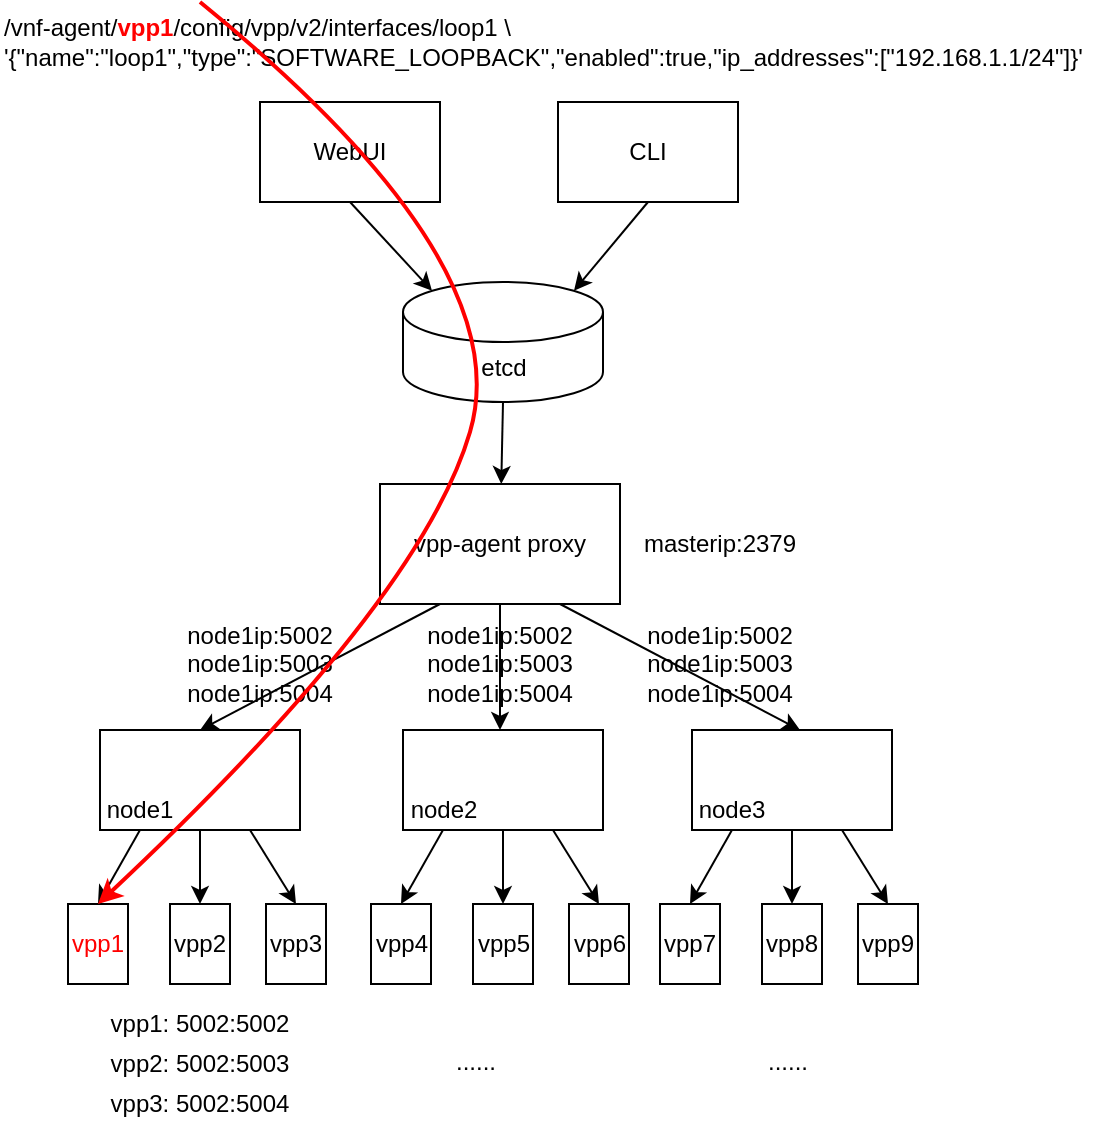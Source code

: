 <mxfile version="13.10.4" type="github">
  <diagram id="oP8JLZlku0rKLcxGhh1m" name="Page-1">
    <mxGraphModel dx="1422" dy="762" grid="1" gridSize="10" guides="1" tooltips="1" connect="1" arrows="1" fold="1" page="1" pageScale="1" pageWidth="827" pageHeight="1169" math="0" shadow="0">
      <root>
        <mxCell id="0" />
        <mxCell id="1" parent="0" />
        <mxCell id="CmbxM8cclJhc92rk9ol_-4" style="rounded=0;orthogonalLoop=1;jettySize=auto;html=1;exitX=0.5;exitY=1;exitDx=0;exitDy=0;entryX=0.145;entryY=0;entryDx=0;entryDy=4.35;entryPerimeter=0;" edge="1" parent="1" source="ycrEhYVsE76QyJ7blhV_-65" target="CmbxM8cclJhc92rk9ol_-1">
          <mxGeometry relative="1" as="geometry" />
        </mxCell>
        <mxCell id="ycrEhYVsE76QyJ7blhV_-65" value="WebUI" style="rounded=0;whiteSpace=wrap;html=1;" parent="1" vertex="1">
          <mxGeometry x="220" y="60" width="90" height="50" as="geometry" />
        </mxCell>
        <mxCell id="CmbxM8cclJhc92rk9ol_-5" style="edgeStyle=none;rounded=0;orthogonalLoop=1;jettySize=auto;html=1;exitX=0.5;exitY=1;exitDx=0;exitDy=0;entryX=0.855;entryY=0;entryDx=0;entryDy=4.35;entryPerimeter=0;" edge="1" parent="1" source="ycrEhYVsE76QyJ7blhV_-66" target="CmbxM8cclJhc92rk9ol_-1">
          <mxGeometry relative="1" as="geometry">
            <mxPoint x="340" y="150" as="targetPoint" />
          </mxGeometry>
        </mxCell>
        <mxCell id="ycrEhYVsE76QyJ7blhV_-66" value="CLI" style="rounded=0;whiteSpace=wrap;html=1;" parent="1" vertex="1">
          <mxGeometry x="369" y="60" width="90" height="50" as="geometry" />
        </mxCell>
        <mxCell id="ycrEhYVsE76QyJ7blhV_-76" style="rounded=0;orthogonalLoop=1;jettySize=auto;html=1;exitX=0.25;exitY=1;exitDx=0;exitDy=0;entryX=0.5;entryY=0;entryDx=0;entryDy=0;" parent="1" source="ycrEhYVsE76QyJ7blhV_-67" target="ycrEhYVsE76QyJ7blhV_-70" edge="1">
          <mxGeometry relative="1" as="geometry" />
        </mxCell>
        <mxCell id="ycrEhYVsE76QyJ7blhV_-77" style="edgeStyle=none;rounded=0;orthogonalLoop=1;jettySize=auto;html=1;exitX=0.5;exitY=1;exitDx=0;exitDy=0;entryX=0.5;entryY=0;entryDx=0;entryDy=0;" parent="1" source="ycrEhYVsE76QyJ7blhV_-67" edge="1">
          <mxGeometry relative="1" as="geometry">
            <mxPoint x="340" y="374" as="targetPoint" />
          </mxGeometry>
        </mxCell>
        <mxCell id="ycrEhYVsE76QyJ7blhV_-78" style="edgeStyle=none;rounded=0;orthogonalLoop=1;jettySize=auto;html=1;exitX=0.75;exitY=1;exitDx=0;exitDy=0;entryX=0.5;entryY=0;entryDx=0;entryDy=0;" parent="1" source="ycrEhYVsE76QyJ7blhV_-67" edge="1">
          <mxGeometry relative="1" as="geometry">
            <mxPoint x="490" y="374" as="targetPoint" />
          </mxGeometry>
        </mxCell>
        <mxCell id="ycrEhYVsE76QyJ7blhV_-67" value="vpp-agent proxy" style="rounded=0;whiteSpace=wrap;html=1;" parent="1" vertex="1">
          <mxGeometry x="280" y="251" width="120" height="60" as="geometry" />
        </mxCell>
        <mxCell id="ycrEhYVsE76QyJ7blhV_-69" value="masterip:2379" style="text;html=1;strokeColor=none;fillColor=none;align=center;verticalAlign=middle;whiteSpace=wrap;rounded=0;" parent="1" vertex="1">
          <mxGeometry x="430" y="271" width="40" height="20" as="geometry" />
        </mxCell>
        <mxCell id="ycrEhYVsE76QyJ7blhV_-92" style="edgeStyle=none;rounded=0;orthogonalLoop=1;jettySize=auto;html=1;exitX=0.5;exitY=1;exitDx=0;exitDy=0;entryX=0.5;entryY=0;entryDx=0;entryDy=0;" parent="1" source="ycrEhYVsE76QyJ7blhV_-70" target="ycrEhYVsE76QyJ7blhV_-89" edge="1">
          <mxGeometry relative="1" as="geometry" />
        </mxCell>
        <mxCell id="ycrEhYVsE76QyJ7blhV_-93" style="edgeStyle=none;rounded=0;orthogonalLoop=1;jettySize=auto;html=1;exitX=0.75;exitY=1;exitDx=0;exitDy=0;entryX=0.5;entryY=0;entryDx=0;entryDy=0;" parent="1" source="ycrEhYVsE76QyJ7blhV_-70" target="ycrEhYVsE76QyJ7blhV_-90" edge="1">
          <mxGeometry relative="1" as="geometry" />
        </mxCell>
        <mxCell id="ycrEhYVsE76QyJ7blhV_-70" value="" style="rounded=0;whiteSpace=wrap;html=1;" parent="1" vertex="1">
          <mxGeometry x="140" y="374" width="100" height="50" as="geometry" />
        </mxCell>
        <mxCell id="ycrEhYVsE76QyJ7blhV_-91" style="edgeStyle=none;rounded=0;orthogonalLoop=1;jettySize=auto;html=1;exitX=0.5;exitY=1;exitDx=0;exitDy=0;entryX=0.5;entryY=0;entryDx=0;entryDy=0;" parent="1" source="ycrEhYVsE76QyJ7blhV_-71" target="ycrEhYVsE76QyJ7blhV_-84" edge="1">
          <mxGeometry relative="1" as="geometry" />
        </mxCell>
        <mxCell id="ycrEhYVsE76QyJ7blhV_-71" value="node1" style="text;html=1;strokeColor=none;fillColor=none;align=center;verticalAlign=middle;whiteSpace=wrap;rounded=0;" parent="1" vertex="1">
          <mxGeometry x="140" y="404" width="40" height="20" as="geometry" />
        </mxCell>
        <mxCell id="ycrEhYVsE76QyJ7blhV_-81" value="node1ip:5002&lt;br&gt;node1ip:5003&lt;br&gt;node1ip:5004" style="text;html=1;strokeColor=none;fillColor=none;align=center;verticalAlign=middle;whiteSpace=wrap;rounded=0;" parent="1" vertex="1">
          <mxGeometry x="200" y="331" width="40" height="20" as="geometry" />
        </mxCell>
        <mxCell id="ycrEhYVsE76QyJ7blhV_-82" value="node1ip:5002&lt;br&gt;node1ip:5003&lt;br&gt;node1ip:5004" style="text;html=1;strokeColor=none;fillColor=none;align=center;verticalAlign=middle;whiteSpace=wrap;rounded=0;" parent="1" vertex="1">
          <mxGeometry x="320" y="331" width="40" height="20" as="geometry" />
        </mxCell>
        <mxCell id="ycrEhYVsE76QyJ7blhV_-83" value="node1ip:5002&lt;br&gt;node1ip:5003&lt;br&gt;node1ip:5004" style="text;html=1;strokeColor=none;fillColor=none;align=center;verticalAlign=middle;whiteSpace=wrap;rounded=0;" parent="1" vertex="1">
          <mxGeometry x="430" y="331" width="40" height="20" as="geometry" />
        </mxCell>
        <mxCell id="ycrEhYVsE76QyJ7blhV_-84" value="&lt;font color=&quot;#ff0000&quot;&gt;vpp1&lt;/font&gt;" style="rounded=0;whiteSpace=wrap;html=1;" parent="1" vertex="1">
          <mxGeometry x="124" y="461" width="30" height="40" as="geometry" />
        </mxCell>
        <mxCell id="ycrEhYVsE76QyJ7blhV_-89" value="vpp2" style="rounded=0;whiteSpace=wrap;html=1;" parent="1" vertex="1">
          <mxGeometry x="175" y="461" width="30" height="40" as="geometry" />
        </mxCell>
        <mxCell id="ycrEhYVsE76QyJ7blhV_-90" value="&lt;span&gt;vpp3&lt;/span&gt;" style="rounded=0;whiteSpace=wrap;html=1;" parent="1" vertex="1">
          <mxGeometry x="223" y="461" width="30" height="40" as="geometry" />
        </mxCell>
        <mxCell id="ycrEhYVsE76QyJ7blhV_-94" style="edgeStyle=none;rounded=0;orthogonalLoop=1;jettySize=auto;html=1;exitX=0.5;exitY=1;exitDx=0;exitDy=0;entryX=0.5;entryY=0;entryDx=0;entryDy=0;" parent="1" source="ycrEhYVsE76QyJ7blhV_-96" target="ycrEhYVsE76QyJ7blhV_-100" edge="1">
          <mxGeometry relative="1" as="geometry" />
        </mxCell>
        <mxCell id="ycrEhYVsE76QyJ7blhV_-95" style="edgeStyle=none;rounded=0;orthogonalLoop=1;jettySize=auto;html=1;exitX=0.75;exitY=1;exitDx=0;exitDy=0;entryX=0.5;entryY=0;entryDx=0;entryDy=0;" parent="1" source="ycrEhYVsE76QyJ7blhV_-96" target="ycrEhYVsE76QyJ7blhV_-101" edge="1">
          <mxGeometry relative="1" as="geometry" />
        </mxCell>
        <mxCell id="ycrEhYVsE76QyJ7blhV_-96" value="" style="rounded=0;whiteSpace=wrap;html=1;" parent="1" vertex="1">
          <mxGeometry x="291.5" y="374" width="100" height="50" as="geometry" />
        </mxCell>
        <mxCell id="ycrEhYVsE76QyJ7blhV_-97" style="edgeStyle=none;rounded=0;orthogonalLoop=1;jettySize=auto;html=1;exitX=0.5;exitY=1;exitDx=0;exitDy=0;entryX=0.5;entryY=0;entryDx=0;entryDy=0;" parent="1" source="ycrEhYVsE76QyJ7blhV_-98" target="ycrEhYVsE76QyJ7blhV_-99" edge="1">
          <mxGeometry relative="1" as="geometry" />
        </mxCell>
        <mxCell id="ycrEhYVsE76QyJ7blhV_-98" value="node2" style="text;html=1;strokeColor=none;fillColor=none;align=center;verticalAlign=middle;whiteSpace=wrap;rounded=0;" parent="1" vertex="1">
          <mxGeometry x="291.5" y="404" width="40" height="20" as="geometry" />
        </mxCell>
        <mxCell id="ycrEhYVsE76QyJ7blhV_-99" value="&lt;span&gt;vpp4&lt;/span&gt;" style="rounded=0;whiteSpace=wrap;html=1;" parent="1" vertex="1">
          <mxGeometry x="275.5" y="461" width="30" height="40" as="geometry" />
        </mxCell>
        <mxCell id="ycrEhYVsE76QyJ7blhV_-100" value="&lt;span&gt;vpp5&lt;/span&gt;" style="rounded=0;whiteSpace=wrap;html=1;" parent="1" vertex="1">
          <mxGeometry x="326.5" y="461" width="30" height="40" as="geometry" />
        </mxCell>
        <mxCell id="ycrEhYVsE76QyJ7blhV_-101" value="&lt;span&gt;vpp6&lt;/span&gt;" style="rounded=0;whiteSpace=wrap;html=1;" parent="1" vertex="1">
          <mxGeometry x="374.5" y="461" width="30" height="40" as="geometry" />
        </mxCell>
        <mxCell id="ycrEhYVsE76QyJ7blhV_-102" style="edgeStyle=none;rounded=0;orthogonalLoop=1;jettySize=auto;html=1;exitX=0.5;exitY=1;exitDx=0;exitDy=0;entryX=0.5;entryY=0;entryDx=0;entryDy=0;" parent="1" source="ycrEhYVsE76QyJ7blhV_-104" target="ycrEhYVsE76QyJ7blhV_-108" edge="1">
          <mxGeometry relative="1" as="geometry" />
        </mxCell>
        <mxCell id="ycrEhYVsE76QyJ7blhV_-103" style="edgeStyle=none;rounded=0;orthogonalLoop=1;jettySize=auto;html=1;exitX=0.75;exitY=1;exitDx=0;exitDy=0;entryX=0.5;entryY=0;entryDx=0;entryDy=0;" parent="1" source="ycrEhYVsE76QyJ7blhV_-104" target="ycrEhYVsE76QyJ7blhV_-109" edge="1">
          <mxGeometry relative="1" as="geometry" />
        </mxCell>
        <mxCell id="ycrEhYVsE76QyJ7blhV_-104" value="" style="rounded=0;whiteSpace=wrap;html=1;" parent="1" vertex="1">
          <mxGeometry x="436" y="374" width="100" height="50" as="geometry" />
        </mxCell>
        <mxCell id="ycrEhYVsE76QyJ7blhV_-105" style="edgeStyle=none;rounded=0;orthogonalLoop=1;jettySize=auto;html=1;exitX=0.5;exitY=1;exitDx=0;exitDy=0;entryX=0.5;entryY=0;entryDx=0;entryDy=0;" parent="1" source="ycrEhYVsE76QyJ7blhV_-106" target="ycrEhYVsE76QyJ7blhV_-107" edge="1">
          <mxGeometry relative="1" as="geometry" />
        </mxCell>
        <mxCell id="ycrEhYVsE76QyJ7blhV_-106" value="node3" style="text;html=1;strokeColor=none;fillColor=none;align=center;verticalAlign=middle;whiteSpace=wrap;rounded=0;" parent="1" vertex="1">
          <mxGeometry x="436" y="404" width="40" height="20" as="geometry" />
        </mxCell>
        <mxCell id="ycrEhYVsE76QyJ7blhV_-107" value="&lt;span&gt;vpp7&lt;/span&gt;" style="rounded=0;whiteSpace=wrap;html=1;" parent="1" vertex="1">
          <mxGeometry x="420" y="461" width="30" height="40" as="geometry" />
        </mxCell>
        <mxCell id="ycrEhYVsE76QyJ7blhV_-108" value="&lt;span&gt;vpp8&lt;/span&gt;" style="rounded=0;whiteSpace=wrap;html=1;" parent="1" vertex="1">
          <mxGeometry x="471" y="461" width="30" height="40" as="geometry" />
        </mxCell>
        <mxCell id="ycrEhYVsE76QyJ7blhV_-109" value="&lt;span&gt;vpp9&lt;/span&gt;" style="rounded=0;whiteSpace=wrap;html=1;" parent="1" vertex="1">
          <mxGeometry x="519" y="461" width="30" height="40" as="geometry" />
        </mxCell>
        <mxCell id="ycrEhYVsE76QyJ7blhV_-110" value="vpp1: 5002:5002" style="text;html=1;strokeColor=none;fillColor=none;align=center;verticalAlign=middle;whiteSpace=wrap;rounded=0;" parent="1" vertex="1">
          <mxGeometry x="142" y="511" width="96" height="20" as="geometry" />
        </mxCell>
        <mxCell id="ycrEhYVsE76QyJ7blhV_-111" value="vpp2: 5002:5003" style="text;html=1;strokeColor=none;fillColor=none;align=center;verticalAlign=middle;whiteSpace=wrap;rounded=0;" parent="1" vertex="1">
          <mxGeometry x="142" y="531" width="96" height="20" as="geometry" />
        </mxCell>
        <mxCell id="ycrEhYVsE76QyJ7blhV_-112" value="vpp3: 5002:5004" style="text;html=1;strokeColor=none;fillColor=none;align=center;verticalAlign=middle;whiteSpace=wrap;rounded=0;" parent="1" vertex="1">
          <mxGeometry x="142" y="551" width="96" height="20" as="geometry" />
        </mxCell>
        <mxCell id="ycrEhYVsE76QyJ7blhV_-113" value="&lt;div&gt;/vnf-agent/&lt;font color=&quot;#ff0000&quot;&gt;&lt;b&gt;vpp1&lt;/b&gt;&lt;/font&gt;/config/vpp/v2/interfaces/loop1 \&lt;/div&gt;&lt;div&gt;&#39;{&quot;name&quot;:&quot;loop1&quot;,&quot;type&quot;:&quot;SOFTWARE_LOOPBACK&quot;,&quot;enabled&quot;:true,&quot;ip_addresses&quot;:[&quot;192.168.1.1/24&quot;]}&#39;&lt;/div&gt;" style="text;html=1;strokeColor=none;fillColor=none;align=left;verticalAlign=middle;whiteSpace=wrap;rounded=0;" parent="1" vertex="1">
          <mxGeometry x="90" y="20" width="550" height="20" as="geometry" />
        </mxCell>
        <mxCell id="ycrEhYVsE76QyJ7blhV_-114" style="edgeStyle=none;rounded=0;orthogonalLoop=1;jettySize=auto;html=1;exitX=0.75;exitY=1;exitDx=0;exitDy=0;" parent="1" source="ycrEhYVsE76QyJ7blhV_-113" target="ycrEhYVsE76QyJ7blhV_-113" edge="1">
          <mxGeometry relative="1" as="geometry" />
        </mxCell>
        <mxCell id="CmbxM8cclJhc92rk9ol_-6" style="edgeStyle=none;rounded=0;orthogonalLoop=1;jettySize=auto;html=1;exitX=0.5;exitY=1;exitDx=0;exitDy=0;exitPerimeter=0;" edge="1" parent="1" source="CmbxM8cclJhc92rk9ol_-1" target="ycrEhYVsE76QyJ7blhV_-67">
          <mxGeometry relative="1" as="geometry" />
        </mxCell>
        <mxCell id="CmbxM8cclJhc92rk9ol_-1" value="etcd" style="shape=cylinder3;whiteSpace=wrap;html=1;boundedLbl=1;backgroundOutline=1;size=15;" vertex="1" parent="1">
          <mxGeometry x="291.5" y="150" width="100" height="60" as="geometry" />
        </mxCell>
        <mxCell id="CmbxM8cclJhc92rk9ol_-2" value="......" style="text;html=1;strokeColor=none;fillColor=none;align=center;verticalAlign=middle;whiteSpace=wrap;rounded=0;" vertex="1" parent="1">
          <mxGeometry x="280" y="530" width="96" height="20" as="geometry" />
        </mxCell>
        <mxCell id="CmbxM8cclJhc92rk9ol_-3" value="......" style="text;html=1;strokeColor=none;fillColor=none;align=center;verticalAlign=middle;whiteSpace=wrap;rounded=0;" vertex="1" parent="1">
          <mxGeometry x="436" y="530" width="96" height="20" as="geometry" />
        </mxCell>
        <mxCell id="ycrEhYVsE76QyJ7blhV_-115" value="" style="curved=1;endArrow=classic;html=1;entryX=0.5;entryY=0;entryDx=0;entryDy=0;strokeWidth=2;strokeColor=#FF0000;" parent="1" target="ycrEhYVsE76QyJ7blhV_-84" edge="1">
          <mxGeometry width="50" height="50" relative="1" as="geometry">
            <mxPoint x="190" y="10" as="sourcePoint" />
            <mxPoint x="250" y="200" as="targetPoint" />
            <Array as="points">
              <mxPoint x="350" y="140" />
              <mxPoint x="300" y="310" />
            </Array>
          </mxGeometry>
        </mxCell>
      </root>
    </mxGraphModel>
  </diagram>
</mxfile>
